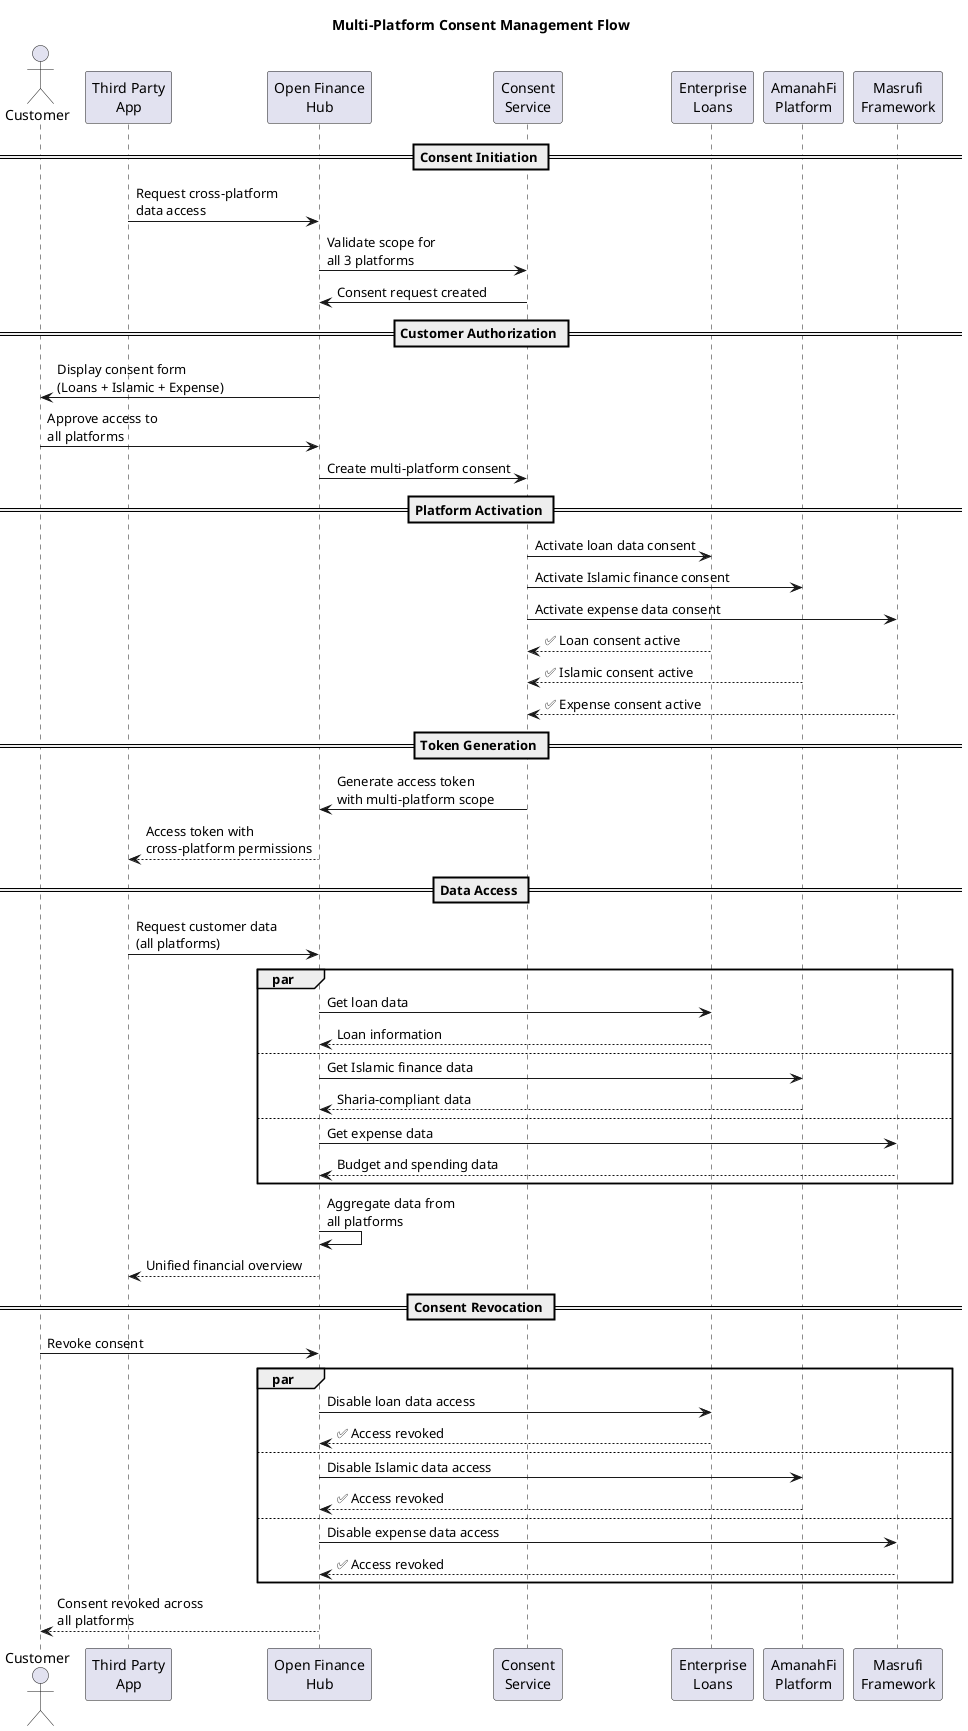 @startuml multi-platform-consent-simple

title Multi-Platform Consent Management Flow

actor Customer
participant "Third Party\nApp" as TPP
participant "Open Finance\nHub" as Hub  
participant "Consent\nService" as Consent
participant "Enterprise\nLoans" as Loans
participant "AmanahFi\nPlatform" as Islamic
participant "Masrufi\nFramework" as Expense

== Consent Initiation ==
TPP -> Hub: Request cross-platform\ndata access
Hub -> Consent: Validate scope for\nall 3 platforms
Consent -> Hub: Consent request created

== Customer Authorization ==
Hub -> Customer: Display consent form\n(Loans + Islamic + Expense)
Customer -> Hub: Approve access to\nall platforms
Hub -> Consent: Create multi-platform consent

== Platform Activation ==
Consent -> Loans: Activate loan data consent
Consent -> Islamic: Activate Islamic finance consent  
Consent -> Expense: Activate expense data consent

Loans --> Consent: ✅ Loan consent active
Islamic --> Consent: ✅ Islamic consent active
Expense --> Consent: ✅ Expense consent active

== Token Generation ==
Consent -> Hub: Generate access token\nwith multi-platform scope
Hub --> TPP: Access token with\ncross-platform permissions

== Data Access ==
TPP -> Hub: Request customer data\n(all platforms)

par
  Hub -> Loans: Get loan data
  Loans --> Hub: Loan information
else
  Hub -> Islamic: Get Islamic finance data
  Islamic --> Hub: Sharia-compliant data
else  
  Hub -> Expense: Get expense data
  Expense --> Hub: Budget and spending data
end

Hub -> Hub: Aggregate data from\nall platforms
Hub --> TPP: Unified financial overview

== Consent Revocation ==
Customer -> Hub: Revoke consent

par
  Hub -> Loans: Disable loan data access
  Loans --> Hub: ✅ Access revoked
else
  Hub -> Islamic: Disable Islamic data access  
  Islamic --> Hub: ✅ Access revoked
else
  Hub -> Expense: Disable expense data access
  Expense --> Hub: ✅ Access revoked
end

Hub --> Customer: Consent revoked across\nall platforms

@enduml